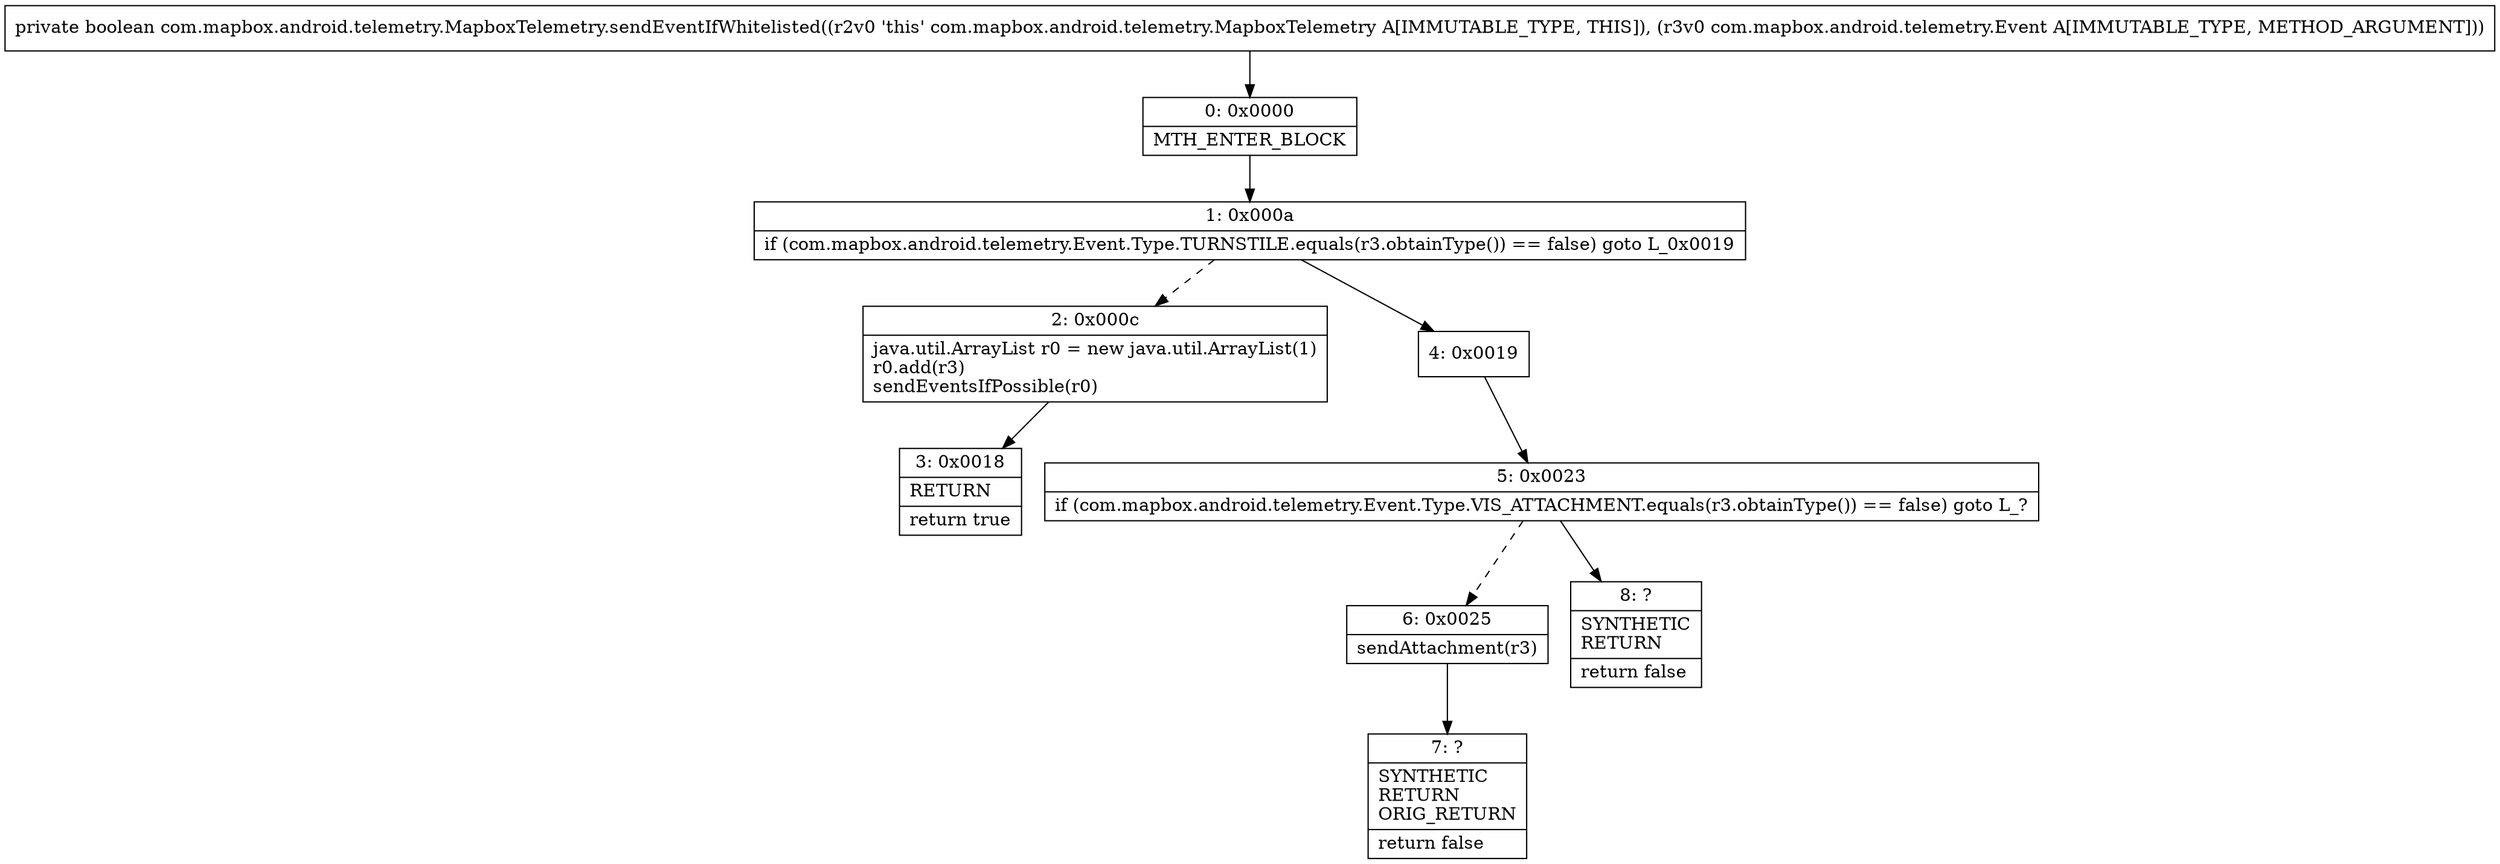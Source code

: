 digraph "CFG forcom.mapbox.android.telemetry.MapboxTelemetry.sendEventIfWhitelisted(Lcom\/mapbox\/android\/telemetry\/Event;)Z" {
Node_0 [shape=record,label="{0\:\ 0x0000|MTH_ENTER_BLOCK\l}"];
Node_1 [shape=record,label="{1\:\ 0x000a|if (com.mapbox.android.telemetry.Event.Type.TURNSTILE.equals(r3.obtainType()) == false) goto L_0x0019\l}"];
Node_2 [shape=record,label="{2\:\ 0x000c|java.util.ArrayList r0 = new java.util.ArrayList(1)\lr0.add(r3)\lsendEventsIfPossible(r0)\l}"];
Node_3 [shape=record,label="{3\:\ 0x0018|RETURN\l|return true\l}"];
Node_4 [shape=record,label="{4\:\ 0x0019}"];
Node_5 [shape=record,label="{5\:\ 0x0023|if (com.mapbox.android.telemetry.Event.Type.VIS_ATTACHMENT.equals(r3.obtainType()) == false) goto L_?\l}"];
Node_6 [shape=record,label="{6\:\ 0x0025|sendAttachment(r3)\l}"];
Node_7 [shape=record,label="{7\:\ ?|SYNTHETIC\lRETURN\lORIG_RETURN\l|return false\l}"];
Node_8 [shape=record,label="{8\:\ ?|SYNTHETIC\lRETURN\l|return false\l}"];
MethodNode[shape=record,label="{private boolean com.mapbox.android.telemetry.MapboxTelemetry.sendEventIfWhitelisted((r2v0 'this' com.mapbox.android.telemetry.MapboxTelemetry A[IMMUTABLE_TYPE, THIS]), (r3v0 com.mapbox.android.telemetry.Event A[IMMUTABLE_TYPE, METHOD_ARGUMENT])) }"];
MethodNode -> Node_0;
Node_0 -> Node_1;
Node_1 -> Node_2[style=dashed];
Node_1 -> Node_4;
Node_2 -> Node_3;
Node_4 -> Node_5;
Node_5 -> Node_6[style=dashed];
Node_5 -> Node_8;
Node_6 -> Node_7;
}

